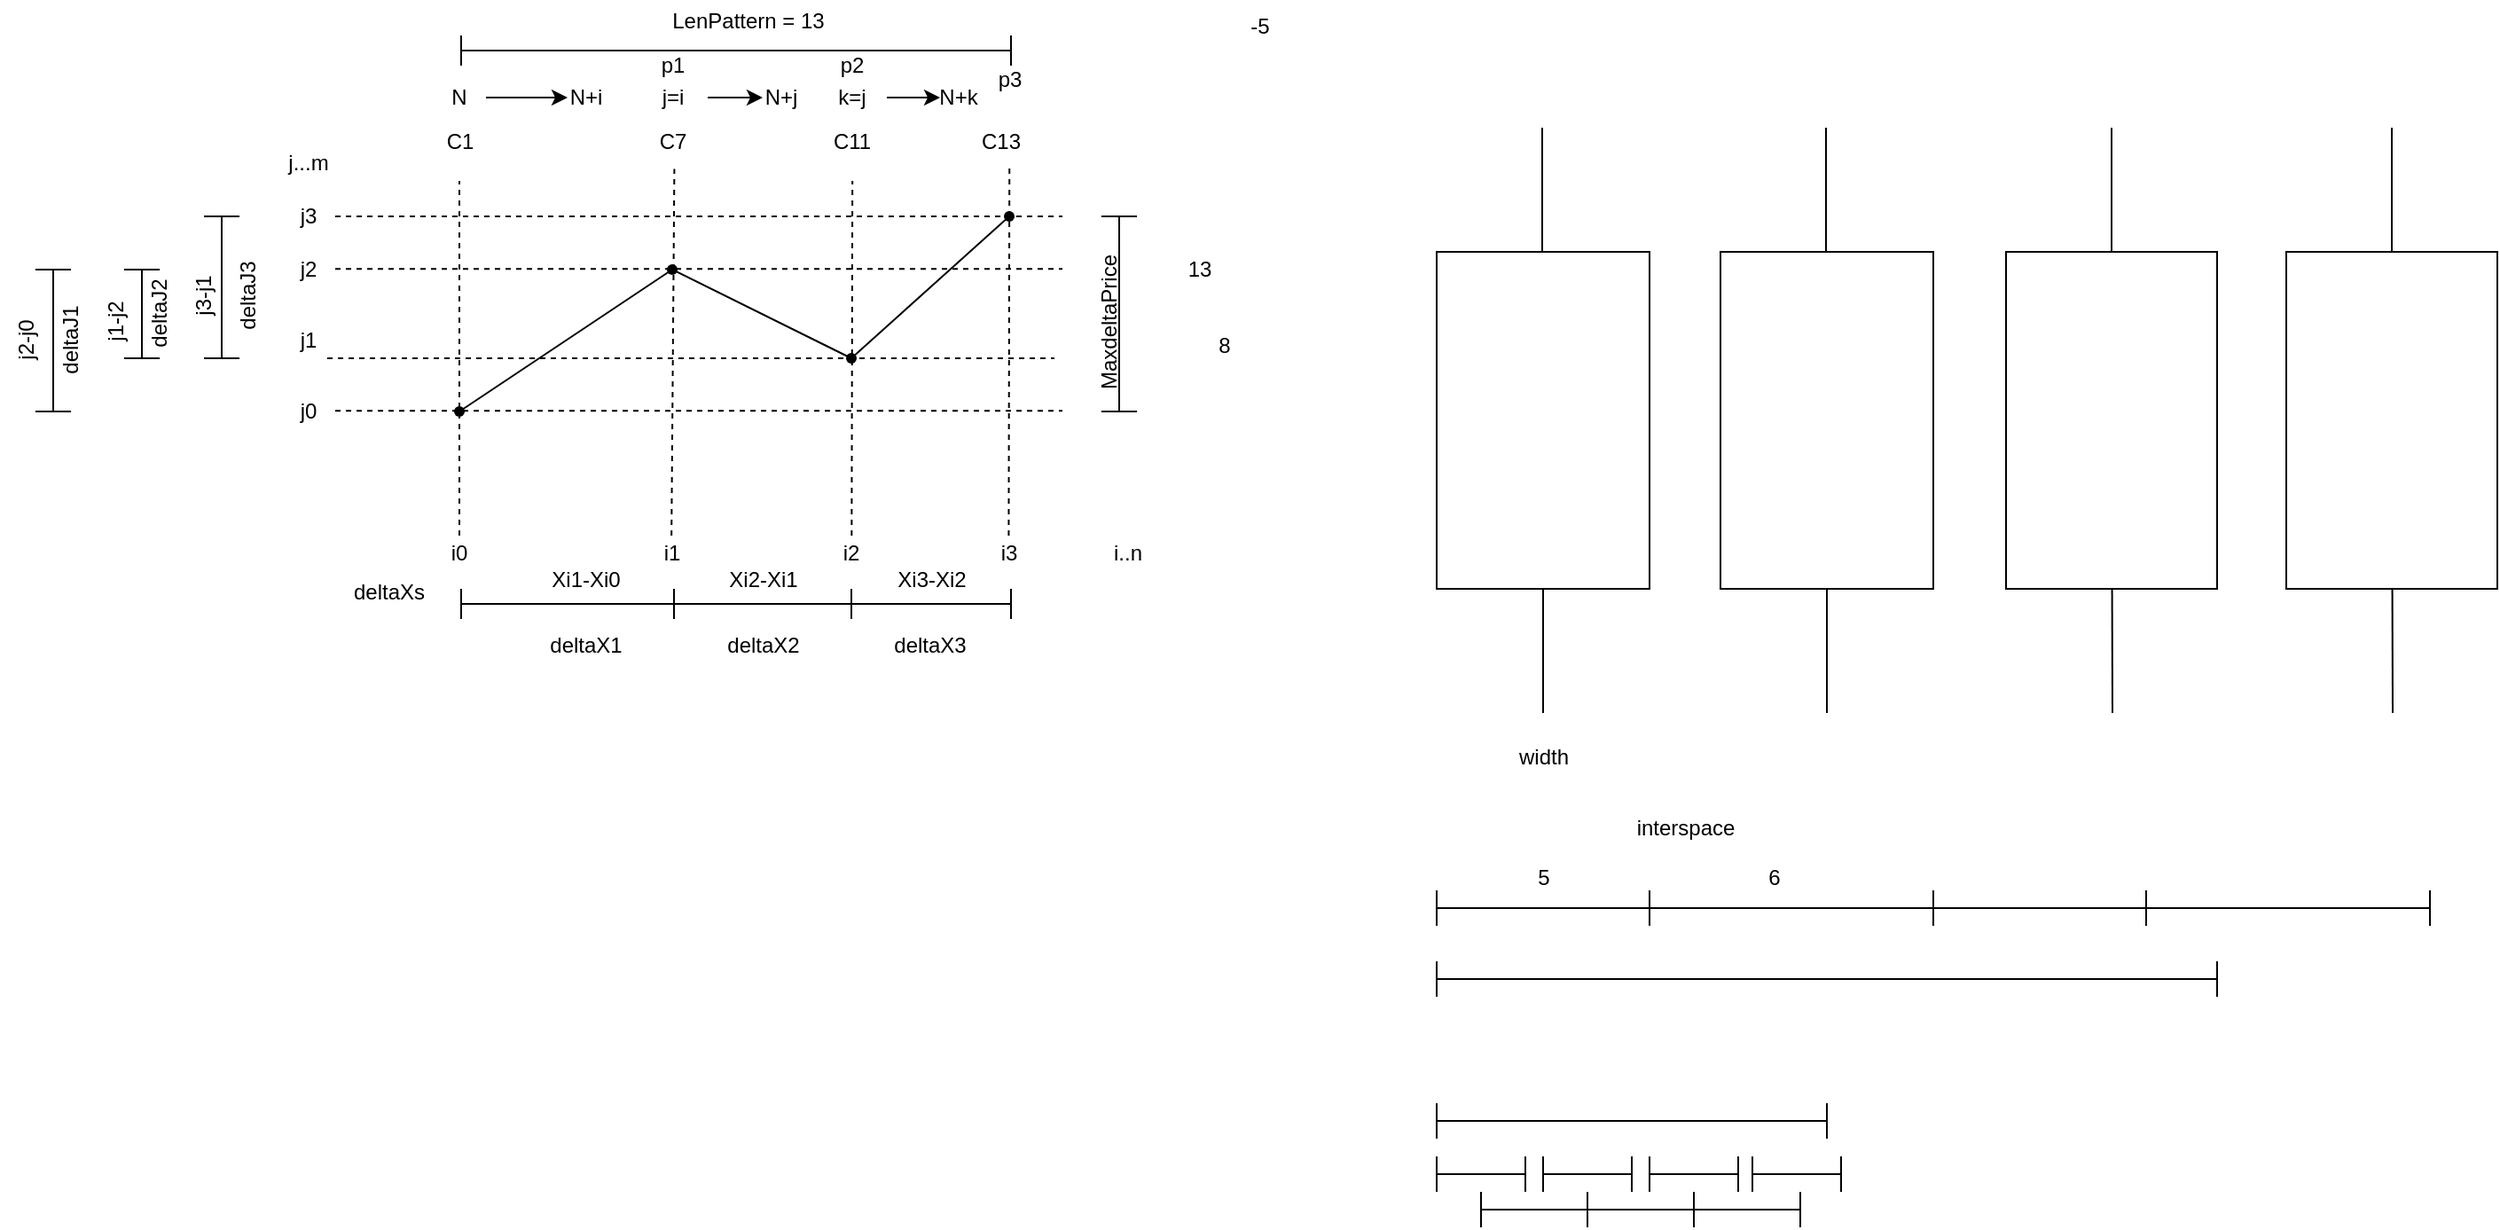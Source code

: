 <mxfile version="24.7.7">
  <diagram name="Pagina-1" id="jXFCeU8REB0r_83kQHwA">
    <mxGraphModel dx="1427" dy="298" grid="1" gridSize="10" guides="1" tooltips="1" connect="1" arrows="1" fold="1" page="1" pageScale="1" pageWidth="827" pageHeight="1169" math="0" shadow="0">
      <root>
        <mxCell id="0" />
        <mxCell id="1" parent="0" />
        <mxCell id="M-iUJmVRKBG9PvXo1UCz-1" value="" style="endArrow=none;html=1;rounded=0;" parent="1" source="M-iUJmVRKBG9PvXo1UCz-5" target="M-iUJmVRKBG9PvXo1UCz-4" edge="1">
          <mxGeometry width="50" height="50" relative="1" as="geometry">
            <mxPoint x="139" y="330" as="sourcePoint" />
            <mxPoint x="259" y="250" as="targetPoint" />
          </mxGeometry>
        </mxCell>
        <mxCell id="M-iUJmVRKBG9PvXo1UCz-2" value="" style="endArrow=none;html=1;rounded=0;" parent="1" source="M-iUJmVRKBG9PvXo1UCz-7" edge="1">
          <mxGeometry width="50" height="50" relative="1" as="geometry">
            <mxPoint x="289" y="290" as="sourcePoint" />
            <mxPoint x="259" y="250" as="targetPoint" />
          </mxGeometry>
        </mxCell>
        <mxCell id="M-iUJmVRKBG9PvXo1UCz-3" value="" style="endArrow=none;html=1;rounded=0;" parent="1" source="M-iUJmVRKBG9PvXo1UCz-9" target="M-iUJmVRKBG9PvXo1UCz-7" edge="1">
          <mxGeometry width="50" height="50" relative="1" as="geometry">
            <mxPoint x="349" y="220" as="sourcePoint" />
            <mxPoint x="289" y="290" as="targetPoint" />
          </mxGeometry>
        </mxCell>
        <mxCell id="M-iUJmVRKBG9PvXo1UCz-4" value="" style="shape=waypoint;sketch=0;fillStyle=solid;size=6;pointerEvents=1;points=[];fillColor=none;resizable=0;rotatable=0;perimeter=centerPerimeter;snapToPoint=1;" parent="1" vertex="1">
          <mxGeometry x="249" y="240" width="20" height="20" as="geometry" />
        </mxCell>
        <mxCell id="M-iUJmVRKBG9PvXo1UCz-6" value="" style="endArrow=none;html=1;rounded=0;" parent="1" target="M-iUJmVRKBG9PvXo1UCz-5" edge="1">
          <mxGeometry width="50" height="50" relative="1" as="geometry">
            <mxPoint x="139" y="330" as="sourcePoint" />
            <mxPoint x="259" y="250" as="targetPoint" />
          </mxGeometry>
        </mxCell>
        <mxCell id="M-iUJmVRKBG9PvXo1UCz-5" value="" style="shape=waypoint;sketch=0;fillStyle=solid;size=6;pointerEvents=1;points=[];fillColor=none;resizable=0;rotatable=0;perimeter=centerPerimeter;snapToPoint=1;" parent="1" vertex="1">
          <mxGeometry x="129" y="320" width="20" height="20" as="geometry" />
        </mxCell>
        <mxCell id="M-iUJmVRKBG9PvXo1UCz-7" value="" style="shape=waypoint;sketch=0;fillStyle=solid;size=6;pointerEvents=1;points=[];fillColor=none;resizable=0;rotatable=0;perimeter=centerPerimeter;snapToPoint=1;" parent="1" vertex="1">
          <mxGeometry x="350" y="290" width="20" height="20" as="geometry" />
        </mxCell>
        <mxCell id="M-iUJmVRKBG9PvXo1UCz-9" value="" style="shape=waypoint;sketch=0;fillStyle=solid;size=6;pointerEvents=1;points=[];fillColor=none;resizable=0;rotatable=0;perimeter=centerPerimeter;snapToPoint=1;" parent="1" vertex="1">
          <mxGeometry x="439" y="210" width="20" height="20" as="geometry" />
        </mxCell>
        <mxCell id="M-iUJmVRKBG9PvXo1UCz-12" value="" style="endArrow=none;dashed=1;html=1;rounded=0;" parent="1" edge="1">
          <mxGeometry width="50" height="50" relative="1" as="geometry">
            <mxPoint x="139" y="400" as="sourcePoint" />
            <mxPoint x="139" y="200" as="targetPoint" />
          </mxGeometry>
        </mxCell>
        <mxCell id="M-iUJmVRKBG9PvXo1UCz-13" value="" style="endArrow=none;dashed=1;html=1;rounded=0;entryX=0.53;entryY=1.008;entryDx=0;entryDy=0;entryPerimeter=0;" parent="1" edge="1" target="M-iUJmVRKBG9PvXo1UCz-62">
          <mxGeometry width="50" height="50" relative="1" as="geometry">
            <mxPoint x="258.58" y="400" as="sourcePoint" />
            <mxPoint x="259" y="200" as="targetPoint" />
          </mxGeometry>
        </mxCell>
        <mxCell id="M-iUJmVRKBG9PvXo1UCz-14" value="" style="endArrow=none;dashed=1;html=1;rounded=0;" parent="1" edge="1">
          <mxGeometry width="50" height="50" relative="1" as="geometry">
            <mxPoint x="360.17" y="400" as="sourcePoint" />
            <mxPoint x="360.59" y="200" as="targetPoint" />
          </mxGeometry>
        </mxCell>
        <mxCell id="M-iUJmVRKBG9PvXo1UCz-15" value="" style="endArrow=none;dashed=1;html=1;rounded=0;" parent="1" edge="1">
          <mxGeometry width="50" height="50" relative="1" as="geometry">
            <mxPoint x="448.71" y="400" as="sourcePoint" />
            <mxPoint x="449.13" y="190" as="targetPoint" />
          </mxGeometry>
        </mxCell>
        <mxCell id="M-iUJmVRKBG9PvXo1UCz-16" value="" style="endArrow=none;dashed=1;html=1;rounded=0;" parent="1" edge="1">
          <mxGeometry width="50" height="50" relative="1" as="geometry">
            <mxPoint x="69" y="249.58" as="sourcePoint" />
            <mxPoint x="479" y="249.58" as="targetPoint" />
          </mxGeometry>
        </mxCell>
        <mxCell id="M-iUJmVRKBG9PvXo1UCz-17" value="" style="endArrow=none;dashed=1;html=1;rounded=0;" parent="1" edge="1">
          <mxGeometry width="50" height="50" relative="1" as="geometry">
            <mxPoint x="64.5" y="300" as="sourcePoint" />
            <mxPoint x="474.5" y="300" as="targetPoint" />
          </mxGeometry>
        </mxCell>
        <mxCell id="M-iUJmVRKBG9PvXo1UCz-18" value="" style="endArrow=none;dashed=1;html=1;rounded=0;" parent="1" edge="1">
          <mxGeometry width="50" height="50" relative="1" as="geometry">
            <mxPoint x="69" y="329.58" as="sourcePoint" />
            <mxPoint x="479" y="329.58" as="targetPoint" />
          </mxGeometry>
        </mxCell>
        <mxCell id="M-iUJmVRKBG9PvXo1UCz-19" value="" style="endArrow=none;dashed=1;html=1;rounded=0;" parent="1" edge="1">
          <mxGeometry width="50" height="50" relative="1" as="geometry">
            <mxPoint x="69" y="220.0" as="sourcePoint" />
            <mxPoint x="479" y="220.0" as="targetPoint" />
          </mxGeometry>
        </mxCell>
        <mxCell id="M-iUJmVRKBG9PvXo1UCz-20" value="i0" style="text;html=1;align=center;verticalAlign=middle;whiteSpace=wrap;rounded=0;" parent="1" vertex="1">
          <mxGeometry x="124" y="400" width="30" height="20" as="geometry" />
        </mxCell>
        <mxCell id="M-iUJmVRKBG9PvXo1UCz-21" value="i1" style="text;html=1;align=center;verticalAlign=middle;whiteSpace=wrap;rounded=0;" parent="1" vertex="1">
          <mxGeometry x="244" y="400" width="30" height="20" as="geometry" />
        </mxCell>
        <mxCell id="M-iUJmVRKBG9PvXo1UCz-22" value="i2" style="text;html=1;align=center;verticalAlign=middle;whiteSpace=wrap;rounded=0;" parent="1" vertex="1">
          <mxGeometry x="345" y="400" width="30" height="20" as="geometry" />
        </mxCell>
        <mxCell id="M-iUJmVRKBG9PvXo1UCz-23" value="i3" style="text;html=1;align=center;verticalAlign=middle;whiteSpace=wrap;rounded=0;" parent="1" vertex="1">
          <mxGeometry x="434" y="400" width="30" height="20" as="geometry" />
        </mxCell>
        <mxCell id="M-iUJmVRKBG9PvXo1UCz-24" value="j0" style="text;html=1;align=center;verticalAlign=middle;whiteSpace=wrap;rounded=0;" parent="1" vertex="1">
          <mxGeometry x="39" y="320" width="30" height="20" as="geometry" />
        </mxCell>
        <mxCell id="M-iUJmVRKBG9PvXo1UCz-25" value="j1" style="text;html=1;align=center;verticalAlign=middle;whiteSpace=wrap;rounded=0;" parent="1" vertex="1">
          <mxGeometry x="39" y="280" width="30" height="20" as="geometry" />
        </mxCell>
        <mxCell id="M-iUJmVRKBG9PvXo1UCz-26" value="j2" style="text;html=1;align=center;verticalAlign=middle;whiteSpace=wrap;rounded=0;" parent="1" vertex="1">
          <mxGeometry x="39" y="240" width="30" height="20" as="geometry" />
        </mxCell>
        <mxCell id="M-iUJmVRKBG9PvXo1UCz-27" value="j3" style="text;html=1;align=center;verticalAlign=middle;whiteSpace=wrap;rounded=0;" parent="1" vertex="1">
          <mxGeometry x="39" y="210" width="30" height="20" as="geometry" />
        </mxCell>
        <mxCell id="M-iUJmVRKBG9PvXo1UCz-28" value="i..n" style="text;html=1;align=center;verticalAlign=middle;whiteSpace=wrap;rounded=0;" parent="1" vertex="1">
          <mxGeometry x="501" y="400" width="30" height="20" as="geometry" />
        </mxCell>
        <mxCell id="M-iUJmVRKBG9PvXo1UCz-29" value="j...m" style="text;html=1;align=center;verticalAlign=middle;whiteSpace=wrap;rounded=0;" parent="1" vertex="1">
          <mxGeometry x="39" y="180" width="30" height="20" as="geometry" />
        </mxCell>
        <mxCell id="M-iUJmVRKBG9PvXo1UCz-41" value="" style="shape=crossbar;whiteSpace=wrap;html=1;rounded=1;" parent="1" vertex="1">
          <mxGeometry x="140" y="430" width="120" height="17" as="geometry" />
        </mxCell>
        <mxCell id="k8_fvEi5L_mDHH0mTL0D-15" style="edgeStyle=orthogonalEdgeStyle;rounded=0;orthogonalLoop=1;jettySize=auto;html=1;exitX=1;exitY=0.5;exitDx=0;exitDy=0;" edge="1" parent="1" source="M-iUJmVRKBG9PvXo1UCz-44">
          <mxGeometry relative="1" as="geometry">
            <mxPoint x="200" y="153" as="targetPoint" />
          </mxGeometry>
        </mxCell>
        <mxCell id="M-iUJmVRKBG9PvXo1UCz-44" value="N" style="text;html=1;align=center;verticalAlign=middle;whiteSpace=wrap;rounded=0;" parent="1" vertex="1">
          <mxGeometry x="124" y="143" width="30" height="20" as="geometry" />
        </mxCell>
        <mxCell id="M-iUJmVRKBG9PvXo1UCz-46" value="" style="shape=crossbar;whiteSpace=wrap;html=1;rounded=1;" parent="1" vertex="1">
          <mxGeometry x="140" y="118" width="310" height="17" as="geometry" />
        </mxCell>
        <mxCell id="M-iUJmVRKBG9PvXo1UCz-47" value="LenPattern = 13" style="text;html=1;align=center;verticalAlign=middle;whiteSpace=wrap;rounded=0;" parent="1" vertex="1">
          <mxGeometry x="244" y="100" width="116" height="20" as="geometry" />
        </mxCell>
        <mxCell id="M-iUJmVRKBG9PvXo1UCz-48" value="" style="shape=crossbar;whiteSpace=wrap;html=1;rounded=1;direction=south;" parent="1" vertex="1">
          <mxGeometry x="501" y="220" width="20" height="110" as="geometry" />
        </mxCell>
        <mxCell id="M-iUJmVRKBG9PvXo1UCz-49" value="MaxdeltaPrice" style="text;html=1;align=center;verticalAlign=middle;whiteSpace=wrap;rounded=0;rotation=-90;" parent="1" vertex="1">
          <mxGeometry x="490" y="269.5" width="30" height="20" as="geometry" />
        </mxCell>
        <mxCell id="M-iUJmVRKBG9PvXo1UCz-50" value="" style="shape=crossbar;whiteSpace=wrap;html=1;rounded=1;" parent="1" vertex="1">
          <mxGeometry x="260" y="430" width="100" height="17" as="geometry" />
        </mxCell>
        <mxCell id="M-iUJmVRKBG9PvXo1UCz-51" value="" style="shape=crossbar;whiteSpace=wrap;html=1;rounded=1;" parent="1" vertex="1">
          <mxGeometry x="360" y="430" width="90" height="17" as="geometry" />
        </mxCell>
        <mxCell id="M-iUJmVRKBG9PvXo1UCz-52" value="Xi1-Xi0" style="text;html=1;align=center;verticalAlign=middle;resizable=0;points=[];autosize=1;strokeColor=none;fillColor=none;" parent="1" vertex="1">
          <mxGeometry x="180" y="410" width="60" height="30" as="geometry" />
        </mxCell>
        <mxCell id="M-iUJmVRKBG9PvXo1UCz-53" value="Xi2-Xi1" style="text;html=1;align=center;verticalAlign=middle;resizable=0;points=[];autosize=1;strokeColor=none;fillColor=none;" parent="1" vertex="1">
          <mxGeometry x="280" y="410" width="60" height="30" as="geometry" />
        </mxCell>
        <mxCell id="M-iUJmVRKBG9PvXo1UCz-54" value="Xi3-Xi2" style="text;html=1;align=center;verticalAlign=middle;resizable=0;points=[];autosize=1;strokeColor=none;fillColor=none;" parent="1" vertex="1">
          <mxGeometry x="375" y="410" width="60" height="30" as="geometry" />
        </mxCell>
        <mxCell id="M-iUJmVRKBG9PvXo1UCz-55" value="deltaXs" style="text;html=1;align=center;verticalAlign=middle;resizable=0;points=[];autosize=1;strokeColor=none;fillColor=none;" parent="1" vertex="1">
          <mxGeometry x="69" y="417" width="60" height="30" as="geometry" />
        </mxCell>
        <mxCell id="M-iUJmVRKBG9PvXo1UCz-56" value="deltaX1" style="text;html=1;align=center;verticalAlign=middle;resizable=0;points=[];autosize=1;strokeColor=none;fillColor=none;" parent="1" vertex="1">
          <mxGeometry x="180" y="447" width="60" height="30" as="geometry" />
        </mxCell>
        <mxCell id="M-iUJmVRKBG9PvXo1UCz-57" value="deltaX2" style="text;html=1;align=center;verticalAlign=middle;resizable=0;points=[];autosize=1;strokeColor=none;fillColor=none;" parent="1" vertex="1">
          <mxGeometry x="280" y="447" width="60" height="30" as="geometry" />
        </mxCell>
        <mxCell id="M-iUJmVRKBG9PvXo1UCz-58" value="deltaX3" style="text;html=1;align=center;verticalAlign=middle;resizable=0;points=[];autosize=1;strokeColor=none;fillColor=none;" parent="1" vertex="1">
          <mxGeometry x="374" y="447" width="60" height="30" as="geometry" />
        </mxCell>
        <mxCell id="M-iUJmVRKBG9PvXo1UCz-61" value="C1" style="text;html=1;align=center;verticalAlign=middle;resizable=0;points=[];autosize=1;strokeColor=none;fillColor=none;" parent="1" vertex="1">
          <mxGeometry x="119" y="163" width="40" height="30" as="geometry" />
        </mxCell>
        <mxCell id="M-iUJmVRKBG9PvXo1UCz-62" value="C7" style="text;html=1;align=center;verticalAlign=middle;resizable=0;points=[];autosize=1;strokeColor=none;fillColor=none;" parent="1" vertex="1">
          <mxGeometry x="239" y="163" width="40" height="30" as="geometry" />
        </mxCell>
        <mxCell id="M-iUJmVRKBG9PvXo1UCz-63" value="C11" style="text;html=1;align=center;verticalAlign=middle;resizable=0;points=[];autosize=1;strokeColor=none;fillColor=none;" parent="1" vertex="1">
          <mxGeometry x="340" y="163" width="40" height="30" as="geometry" />
        </mxCell>
        <mxCell id="M-iUJmVRKBG9PvXo1UCz-64" value="C13" style="text;html=1;align=center;verticalAlign=middle;resizable=0;points=[];autosize=1;strokeColor=none;fillColor=none;" parent="1" vertex="1">
          <mxGeometry x="419" y="163" width="50" height="30" as="geometry" />
        </mxCell>
        <mxCell id="M-iUJmVRKBG9PvXo1UCz-65" value="" style="shape=crossbar;whiteSpace=wrap;html=1;rounded=1;direction=south;" parent="1" vertex="1">
          <mxGeometry x="-100" y="250" width="20" height="80" as="geometry" />
        </mxCell>
        <mxCell id="M-iUJmVRKBG9PvXo1UCz-66" value="" style="shape=crossbar;whiteSpace=wrap;html=1;rounded=1;direction=south;" parent="1" vertex="1">
          <mxGeometry x="-50" y="250" width="20" height="50" as="geometry" />
        </mxCell>
        <mxCell id="M-iUJmVRKBG9PvXo1UCz-67" value="" style="shape=crossbar;whiteSpace=wrap;html=1;rounded=1;direction=south;" parent="1" vertex="1">
          <mxGeometry x="-5" y="220" width="20" height="80" as="geometry" />
        </mxCell>
        <mxCell id="M-iUJmVRKBG9PvXo1UCz-68" value="j2-j0" style="text;html=1;align=center;verticalAlign=middle;resizable=0;points=[];autosize=1;strokeColor=none;fillColor=none;rotation=-90;" parent="1" vertex="1">
          <mxGeometry x="-130" y="275" width="50" height="30" as="geometry" />
        </mxCell>
        <mxCell id="M-iUJmVRKBG9PvXo1UCz-69" value="j1-j2" style="text;html=1;align=center;verticalAlign=middle;resizable=0;points=[];autosize=1;strokeColor=none;fillColor=none;rotation=-90;" parent="1" vertex="1">
          <mxGeometry x="-80" y="264.5" width="50" height="30" as="geometry" />
        </mxCell>
        <mxCell id="M-iUJmVRKBG9PvXo1UCz-70" value="j3-j1" style="text;html=1;align=center;verticalAlign=middle;resizable=0;points=[];autosize=1;strokeColor=none;fillColor=none;rotation=-90;" parent="1" vertex="1">
          <mxGeometry x="-30" y="250" width="50" height="30" as="geometry" />
        </mxCell>
        <mxCell id="M-iUJmVRKBG9PvXo1UCz-71" value="deltaJ1" style="text;html=1;align=center;verticalAlign=middle;resizable=0;points=[];autosize=1;strokeColor=none;fillColor=none;rotation=-90;" parent="1" vertex="1">
          <mxGeometry x="-110" y="275" width="60" height="30" as="geometry" />
        </mxCell>
        <mxCell id="M-iUJmVRKBG9PvXo1UCz-72" value="deltaJ2" style="text;html=1;align=center;verticalAlign=middle;resizable=0;points=[];autosize=1;strokeColor=none;fillColor=none;rotation=-90;" parent="1" vertex="1">
          <mxGeometry x="-60" y="260" width="60" height="30" as="geometry" />
        </mxCell>
        <mxCell id="M-iUJmVRKBG9PvXo1UCz-73" value="deltaJ3" style="text;html=1;align=center;verticalAlign=middle;resizable=0;points=[];autosize=1;strokeColor=none;fillColor=none;rotation=-90;" parent="1" vertex="1">
          <mxGeometry x="-10" y="250" width="60" height="30" as="geometry" />
        </mxCell>
        <mxCell id="j6RQMF2I17TuD8vDevfc-1" value="" style="rounded=0;whiteSpace=wrap;html=1;" parent="1" vertex="1">
          <mxGeometry x="690" y="240" width="120" height="190" as="geometry" />
        </mxCell>
        <mxCell id="j6RQMF2I17TuD8vDevfc-2" value="" style="endArrow=none;html=1;rounded=0;" parent="1" target="j6RQMF2I17TuD8vDevfc-1" edge="1">
          <mxGeometry width="50" height="50" relative="1" as="geometry">
            <mxPoint x="750" y="500" as="sourcePoint" />
            <mxPoint x="770" y="420" as="targetPoint" />
          </mxGeometry>
        </mxCell>
        <mxCell id="j6RQMF2I17TuD8vDevfc-3" value="" style="endArrow=none;html=1;rounded=0;" parent="1" edge="1">
          <mxGeometry width="50" height="50" relative="1" as="geometry">
            <mxPoint x="749.5" y="240" as="sourcePoint" />
            <mxPoint x="749.5" y="170" as="targetPoint" />
          </mxGeometry>
        </mxCell>
        <mxCell id="j6RQMF2I17TuD8vDevfc-4" value="" style="shape=crossbar;whiteSpace=wrap;html=1;rounded=1;" parent="1" vertex="1">
          <mxGeometry x="690" y="600" width="120" height="20" as="geometry" />
        </mxCell>
        <mxCell id="j6RQMF2I17TuD8vDevfc-5" value="" style="rounded=0;whiteSpace=wrap;html=1;" parent="1" vertex="1">
          <mxGeometry x="850" y="240" width="120" height="190" as="geometry" />
        </mxCell>
        <mxCell id="j6RQMF2I17TuD8vDevfc-6" value="" style="endArrow=none;html=1;rounded=0;" parent="1" target="j6RQMF2I17TuD8vDevfc-5" edge="1">
          <mxGeometry width="50" height="50" relative="1" as="geometry">
            <mxPoint x="910" y="500" as="sourcePoint" />
            <mxPoint x="930" y="420" as="targetPoint" />
          </mxGeometry>
        </mxCell>
        <mxCell id="j6RQMF2I17TuD8vDevfc-7" value="" style="endArrow=none;html=1;rounded=0;" parent="1" edge="1">
          <mxGeometry width="50" height="50" relative="1" as="geometry">
            <mxPoint x="909.5" y="240" as="sourcePoint" />
            <mxPoint x="909.5" y="170" as="targetPoint" />
          </mxGeometry>
        </mxCell>
        <mxCell id="j6RQMF2I17TuD8vDevfc-8" value="" style="shape=crossbar;whiteSpace=wrap;html=1;rounded=1;" parent="1" vertex="1">
          <mxGeometry x="810" y="600" width="160" height="20" as="geometry" />
        </mxCell>
        <mxCell id="j6RQMF2I17TuD8vDevfc-10" value="interspace" style="text;html=1;align=center;verticalAlign=middle;resizable=0;points=[];autosize=1;strokeColor=none;fillColor=none;" parent="1" vertex="1">
          <mxGeometry x="790" y="550" width="80" height="30" as="geometry" />
        </mxCell>
        <mxCell id="j6RQMF2I17TuD8vDevfc-11" value="width" style="text;html=1;align=center;verticalAlign=middle;resizable=0;points=[];autosize=1;strokeColor=none;fillColor=none;" parent="1" vertex="1">
          <mxGeometry x="725" y="510" width="50" height="30" as="geometry" />
        </mxCell>
        <mxCell id="j6RQMF2I17TuD8vDevfc-12" value="" style="shape=crossbar;whiteSpace=wrap;html=1;rounded=1;" parent="1" vertex="1">
          <mxGeometry x="690" y="640" width="440" height="20" as="geometry" />
        </mxCell>
        <mxCell id="j6RQMF2I17TuD8vDevfc-13" value="" style="rounded=0;whiteSpace=wrap;html=1;" parent="1" vertex="1">
          <mxGeometry x="1011" y="240" width="119" height="190" as="geometry" />
        </mxCell>
        <mxCell id="j6RQMF2I17TuD8vDevfc-14" value="" style="endArrow=none;html=1;rounded=0;" parent="1" target="j6RQMF2I17TuD8vDevfc-13" edge="1">
          <mxGeometry width="50" height="50" relative="1" as="geometry">
            <mxPoint x="1071" y="500" as="sourcePoint" />
            <mxPoint x="1091" y="420" as="targetPoint" />
          </mxGeometry>
        </mxCell>
        <mxCell id="j6RQMF2I17TuD8vDevfc-15" value="" style="endArrow=none;html=1;rounded=0;" parent="1" edge="1">
          <mxGeometry width="50" height="50" relative="1" as="geometry">
            <mxPoint x="1070.5" y="240" as="sourcePoint" />
            <mxPoint x="1070.5" y="170" as="targetPoint" />
          </mxGeometry>
        </mxCell>
        <mxCell id="j6RQMF2I17TuD8vDevfc-16" value="5" style="text;html=1;align=center;verticalAlign=middle;resizable=0;points=[];autosize=1;strokeColor=none;fillColor=none;" parent="1" vertex="1">
          <mxGeometry x="735" y="578" width="30" height="30" as="geometry" />
        </mxCell>
        <mxCell id="j6RQMF2I17TuD8vDevfc-17" value="6" style="text;html=1;align=center;verticalAlign=middle;resizable=0;points=[];autosize=1;strokeColor=none;fillColor=none;" parent="1" vertex="1">
          <mxGeometry x="865" y="578" width="30" height="30" as="geometry" />
        </mxCell>
        <mxCell id="j6RQMF2I17TuD8vDevfc-18" value="" style="rounded=0;whiteSpace=wrap;html=1;" parent="1" vertex="1">
          <mxGeometry x="1169" y="240" width="119" height="190" as="geometry" />
        </mxCell>
        <mxCell id="j6RQMF2I17TuD8vDevfc-19" value="" style="endArrow=none;html=1;rounded=0;" parent="1" target="j6RQMF2I17TuD8vDevfc-18" edge="1">
          <mxGeometry width="50" height="50" relative="1" as="geometry">
            <mxPoint x="1229" y="500" as="sourcePoint" />
            <mxPoint x="1249" y="420" as="targetPoint" />
          </mxGeometry>
        </mxCell>
        <mxCell id="j6RQMF2I17TuD8vDevfc-20" value="" style="endArrow=none;html=1;rounded=0;" parent="1" edge="1">
          <mxGeometry width="50" height="50" relative="1" as="geometry">
            <mxPoint x="1228.5" y="240" as="sourcePoint" />
            <mxPoint x="1228.5" y="170" as="targetPoint" />
          </mxGeometry>
        </mxCell>
        <mxCell id="j6RQMF2I17TuD8vDevfc-21" value="" style="shape=crossbar;whiteSpace=wrap;html=1;rounded=1;" parent="1" vertex="1">
          <mxGeometry x="970" y="600" width="120" height="20" as="geometry" />
        </mxCell>
        <mxCell id="j6RQMF2I17TuD8vDevfc-22" value="" style="shape=crossbar;whiteSpace=wrap;html=1;rounded=1;" parent="1" vertex="1">
          <mxGeometry x="1090" y="600" width="160" height="20" as="geometry" />
        </mxCell>
        <mxCell id="k8_fvEi5L_mDHH0mTL0D-3" value="" style="shape=crossbar;whiteSpace=wrap;html=1;rounded=1;" vertex="1" parent="1">
          <mxGeometry x="690" y="720" width="220" height="20" as="geometry" />
        </mxCell>
        <mxCell id="k8_fvEi5L_mDHH0mTL0D-4" value="" style="shape=crossbar;whiteSpace=wrap;html=1;rounded=1;" vertex="1" parent="1">
          <mxGeometry x="690" y="750" width="50" height="20" as="geometry" />
        </mxCell>
        <mxCell id="k8_fvEi5L_mDHH0mTL0D-5" value="" style="shape=crossbar;whiteSpace=wrap;html=1;rounded=1;" vertex="1" parent="1">
          <mxGeometry x="715" y="770" width="60" height="20" as="geometry" />
        </mxCell>
        <mxCell id="k8_fvEi5L_mDHH0mTL0D-6" value="" style="shape=crossbar;whiteSpace=wrap;html=1;rounded=1;" vertex="1" parent="1">
          <mxGeometry x="750" y="750" width="50" height="20" as="geometry" />
        </mxCell>
        <mxCell id="k8_fvEi5L_mDHH0mTL0D-7" value="" style="shape=crossbar;whiteSpace=wrap;html=1;rounded=1;" vertex="1" parent="1">
          <mxGeometry x="775" y="770" width="60" height="20" as="geometry" />
        </mxCell>
        <mxCell id="k8_fvEi5L_mDHH0mTL0D-8" value="" style="shape=crossbar;whiteSpace=wrap;html=1;rounded=1;" vertex="1" parent="1">
          <mxGeometry x="835" y="770" width="60" height="20" as="geometry" />
        </mxCell>
        <mxCell id="k8_fvEi5L_mDHH0mTL0D-9" value="" style="shape=crossbar;whiteSpace=wrap;html=1;rounded=1;" vertex="1" parent="1">
          <mxGeometry x="810" y="750" width="50" height="20" as="geometry" />
        </mxCell>
        <mxCell id="k8_fvEi5L_mDHH0mTL0D-10" value="" style="shape=crossbar;whiteSpace=wrap;html=1;rounded=1;" vertex="1" parent="1">
          <mxGeometry x="868" y="750" width="50" height="20" as="geometry" />
        </mxCell>
        <mxCell id="k8_fvEi5L_mDHH0mTL0D-11" value="13" style="text;html=1;align=center;verticalAlign=middle;resizable=0;points=[];autosize=1;strokeColor=none;fillColor=none;" vertex="1" parent="1">
          <mxGeometry x="536" y="234.5" width="40" height="30" as="geometry" />
        </mxCell>
        <mxCell id="k8_fvEi5L_mDHH0mTL0D-12" value="8" style="text;html=1;align=center;verticalAlign=middle;resizable=0;points=[];autosize=1;strokeColor=none;fillColor=none;" vertex="1" parent="1">
          <mxGeometry x="555" y="278" width="30" height="30" as="geometry" />
        </mxCell>
        <mxCell id="k8_fvEi5L_mDHH0mTL0D-13" value="-5" style="text;html=1;align=center;verticalAlign=middle;resizable=0;points=[];autosize=1;strokeColor=none;fillColor=none;" vertex="1" parent="1">
          <mxGeometry x="575" y="98" width="30" height="30" as="geometry" />
        </mxCell>
        <mxCell id="k8_fvEi5L_mDHH0mTL0D-16" value="N+i" style="text;html=1;align=center;verticalAlign=middle;resizable=0;points=[];autosize=1;strokeColor=none;fillColor=none;" vertex="1" parent="1">
          <mxGeometry x="190" y="138" width="40" height="30" as="geometry" />
        </mxCell>
        <mxCell id="k8_fvEi5L_mDHH0mTL0D-18" style="edgeStyle=orthogonalEdgeStyle;rounded=0;orthogonalLoop=1;jettySize=auto;html=1;" edge="1" parent="1" source="k8_fvEi5L_mDHH0mTL0D-17">
          <mxGeometry relative="1" as="geometry">
            <mxPoint x="310" y="153" as="targetPoint" />
          </mxGeometry>
        </mxCell>
        <mxCell id="k8_fvEi5L_mDHH0mTL0D-17" value="j=i" style="text;html=1;align=center;verticalAlign=middle;resizable=0;points=[];autosize=1;strokeColor=none;fillColor=none;" vertex="1" parent="1">
          <mxGeometry x="239" y="138" width="40" height="30" as="geometry" />
        </mxCell>
        <mxCell id="k8_fvEi5L_mDHH0mTL0D-19" value="N+j" style="text;html=1;align=center;verticalAlign=middle;resizable=0;points=[];autosize=1;strokeColor=none;fillColor=none;" vertex="1" parent="1">
          <mxGeometry x="300" y="138" width="40" height="30" as="geometry" />
        </mxCell>
        <mxCell id="k8_fvEi5L_mDHH0mTL0D-21" style="edgeStyle=orthogonalEdgeStyle;rounded=0;orthogonalLoop=1;jettySize=auto;html=1;" edge="1" parent="1" source="k8_fvEi5L_mDHH0mTL0D-20">
          <mxGeometry relative="1" as="geometry">
            <mxPoint x="410" y="153" as="targetPoint" />
          </mxGeometry>
        </mxCell>
        <mxCell id="k8_fvEi5L_mDHH0mTL0D-20" value="k=j" style="text;html=1;align=center;verticalAlign=middle;resizable=0;points=[];autosize=1;strokeColor=none;fillColor=none;" vertex="1" parent="1">
          <mxGeometry x="340" y="138" width="40" height="30" as="geometry" />
        </mxCell>
        <mxCell id="k8_fvEi5L_mDHH0mTL0D-22" value="N+k" style="text;html=1;align=center;verticalAlign=middle;resizable=0;points=[];autosize=1;strokeColor=none;fillColor=none;" vertex="1" parent="1">
          <mxGeometry x="395" y="138" width="50" height="30" as="geometry" />
        </mxCell>
        <mxCell id="k8_fvEi5L_mDHH0mTL0D-23" value="p1" style="text;html=1;align=center;verticalAlign=middle;resizable=0;points=[];autosize=1;strokeColor=none;fillColor=none;" vertex="1" parent="1">
          <mxGeometry x="239" y="120" width="40" height="30" as="geometry" />
        </mxCell>
        <mxCell id="k8_fvEi5L_mDHH0mTL0D-24" value="p2" style="text;html=1;align=center;verticalAlign=middle;resizable=0;points=[];autosize=1;strokeColor=none;fillColor=none;" vertex="1" parent="1">
          <mxGeometry x="340" y="120" width="40" height="30" as="geometry" />
        </mxCell>
        <mxCell id="k8_fvEi5L_mDHH0mTL0D-25" value="p3" style="text;html=1;align=center;verticalAlign=middle;resizable=0;points=[];autosize=1;strokeColor=none;fillColor=none;" vertex="1" parent="1">
          <mxGeometry x="429" y="128" width="40" height="30" as="geometry" />
        </mxCell>
      </root>
    </mxGraphModel>
  </diagram>
</mxfile>

